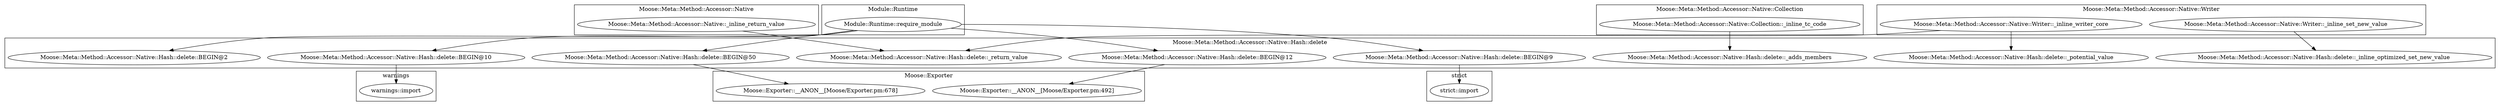 digraph {
graph [overlap=false]
subgraph cluster_Moose_Meta_Method_Accessor_Native {
	label="Moose::Meta::Method::Accessor::Native";
	"Moose::Meta::Method::Accessor::Native::_inline_return_value";
}
subgraph cluster_warnings {
	label="warnings";
	"warnings::import";
}
subgraph cluster_Moose_Meta_Method_Accessor_Native_Hash_delete {
	label="Moose::Meta::Method::Accessor::Native::Hash::delete";
	"Moose::Meta::Method::Accessor::Native::Hash::delete::BEGIN@2";
	"Moose::Meta::Method::Accessor::Native::Hash::delete::BEGIN@10";
	"Moose::Meta::Method::Accessor::Native::Hash::delete::_potential_value";
	"Moose::Meta::Method::Accessor::Native::Hash::delete::BEGIN@50";
	"Moose::Meta::Method::Accessor::Native::Hash::delete::_adds_members";
	"Moose::Meta::Method::Accessor::Native::Hash::delete::_inline_optimized_set_new_value";
	"Moose::Meta::Method::Accessor::Native::Hash::delete::BEGIN@12";
	"Moose::Meta::Method::Accessor::Native::Hash::delete::BEGIN@9";
	"Moose::Meta::Method::Accessor::Native::Hash::delete::_return_value";
}
subgraph cluster_Module_Runtime {
	label="Module::Runtime";
	"Module::Runtime::require_module";
}
subgraph cluster_Moose_Meta_Method_Accessor_Native_Collection {
	label="Moose::Meta::Method::Accessor::Native::Collection";
	"Moose::Meta::Method::Accessor::Native::Collection::_inline_tc_code";
}
subgraph cluster_Moose_Meta_Method_Accessor_Native_Writer {
	label="Moose::Meta::Method::Accessor::Native::Writer";
	"Moose::Meta::Method::Accessor::Native::Writer::_inline_set_new_value";
	"Moose::Meta::Method::Accessor::Native::Writer::_inline_writer_core";
}
subgraph cluster_Moose_Exporter {
	label="Moose::Exporter";
	"Moose::Exporter::__ANON__[Moose/Exporter.pm:492]";
	"Moose::Exporter::__ANON__[Moose/Exporter.pm:678]";
}
subgraph cluster_strict {
	label="strict";
	"strict::import";
}
"Module::Runtime::require_module" -> "Moose::Meta::Method::Accessor::Native::Hash::delete::BEGIN@2";
"Moose::Meta::Method::Accessor::Native::Writer::_inline_writer_core" -> "Moose::Meta::Method::Accessor::Native::Hash::delete::_return_value";
"Moose::Meta::Method::Accessor::Native::_inline_return_value" -> "Moose::Meta::Method::Accessor::Native::Hash::delete::_return_value";
"Module::Runtime::require_module" -> "Moose::Meta::Method::Accessor::Native::Hash::delete::BEGIN@9";
"Module::Runtime::require_module" -> "Moose::Meta::Method::Accessor::Native::Hash::delete::BEGIN@50";
"Moose::Meta::Method::Accessor::Native::Hash::delete::BEGIN@9" -> "strict::import";
"Moose::Meta::Method::Accessor::Native::Writer::_inline_writer_core" -> "Moose::Meta::Method::Accessor::Native::Hash::delete::_potential_value";
"Moose::Meta::Method::Accessor::Native::Hash::delete::BEGIN@50" -> "Moose::Exporter::__ANON__[Moose/Exporter.pm:678]";
"Moose::Meta::Method::Accessor::Native::Hash::delete::BEGIN@12" -> "Moose::Exporter::__ANON__[Moose/Exporter.pm:492]";
"Moose::Meta::Method::Accessor::Native::Writer::_inline_set_new_value" -> "Moose::Meta::Method::Accessor::Native::Hash::delete::_inline_optimized_set_new_value";
"Moose::Meta::Method::Accessor::Native::Hash::delete::BEGIN@10" -> "warnings::import";
"Moose::Meta::Method::Accessor::Native::Collection::_inline_tc_code" -> "Moose::Meta::Method::Accessor::Native::Hash::delete::_adds_members";
"Module::Runtime::require_module" -> "Moose::Meta::Method::Accessor::Native::Hash::delete::BEGIN@10";
"Module::Runtime::require_module" -> "Moose::Meta::Method::Accessor::Native::Hash::delete::BEGIN@12";
}
